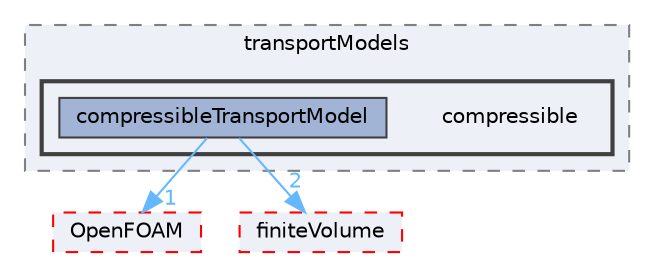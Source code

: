 digraph "src/transportModels/compressible"
{
 // LATEX_PDF_SIZE
  bgcolor="transparent";
  edge [fontname=Helvetica,fontsize=10,labelfontname=Helvetica,labelfontsize=10];
  node [fontname=Helvetica,fontsize=10,shape=box,height=0.2,width=0.4];
  compound=true
  subgraph clusterdir_9415e59289a6feeb24164dafa70a594f {
    graph [ bgcolor="#edf0f7", pencolor="grey50", label="transportModels", fontname=Helvetica,fontsize=10 style="filled,dashed", URL="dir_9415e59289a6feeb24164dafa70a594f.html",tooltip=""]
  subgraph clusterdir_1490415276cf6c885d83db7767588e6a {
    graph [ bgcolor="#edf0f7", pencolor="grey25", label="", fontname=Helvetica,fontsize=10 style="filled,bold", URL="dir_1490415276cf6c885d83db7767588e6a.html",tooltip=""]
    dir_1490415276cf6c885d83db7767588e6a [shape=plaintext, label="compressible"];
  dir_a78c9cf33c1aa9499913ca00fe0b4e2a [label="compressibleTransportModel", fillcolor="#a2b4d6", color="grey25", style="filled", URL="dir_a78c9cf33c1aa9499913ca00fe0b4e2a.html",tooltip=""];
  }
  }
  dir_c5473ff19b20e6ec4dfe5c310b3778a8 [label="OpenFOAM", fillcolor="#edf0f7", color="red", style="filled,dashed", URL="dir_c5473ff19b20e6ec4dfe5c310b3778a8.html",tooltip=""];
  dir_9bd15774b555cf7259a6fa18f99fe99b [label="finiteVolume", fillcolor="#edf0f7", color="red", style="filled,dashed", URL="dir_9bd15774b555cf7259a6fa18f99fe99b.html",tooltip=""];
  dir_a78c9cf33c1aa9499913ca00fe0b4e2a->dir_9bd15774b555cf7259a6fa18f99fe99b [headlabel="2", labeldistance=1.5 headhref="dir_000595_001387.html" href="dir_000595_001387.html" color="steelblue1" fontcolor="steelblue1"];
  dir_a78c9cf33c1aa9499913ca00fe0b4e2a->dir_c5473ff19b20e6ec4dfe5c310b3778a8 [headlabel="1", labeldistance=1.5 headhref="dir_000595_002695.html" href="dir_000595_002695.html" color="steelblue1" fontcolor="steelblue1"];
}

